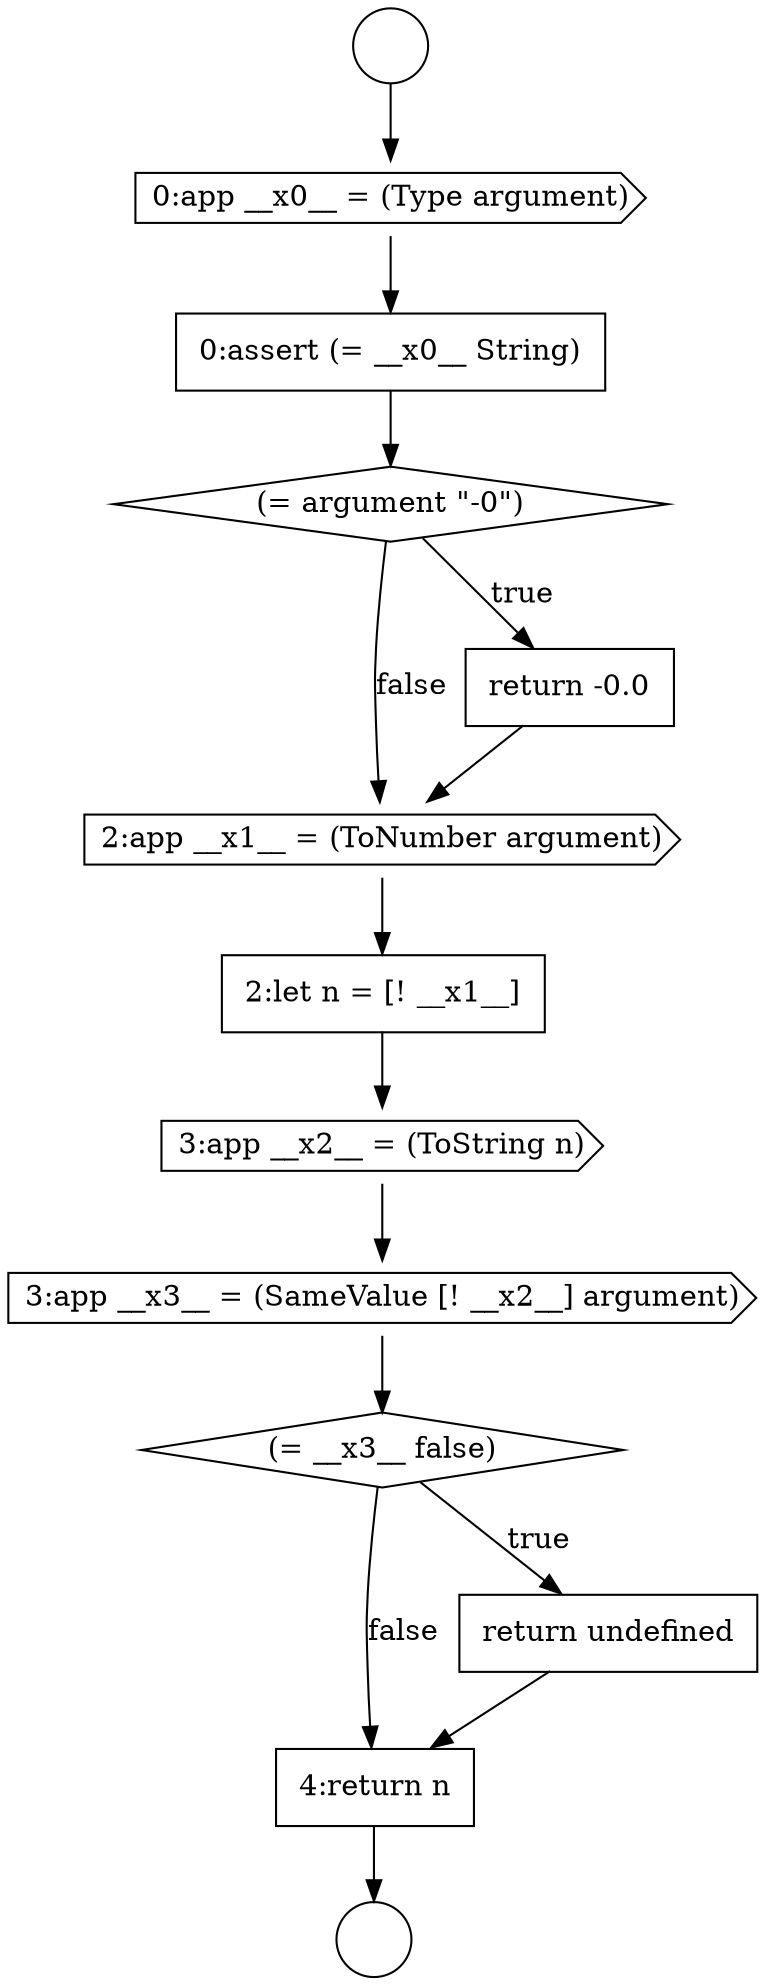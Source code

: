 digraph {
  node468 [shape=none, margin=0, label=<<font color="black">
    <table border="0" cellborder="1" cellspacing="0" cellpadding="10">
      <tr><td align="left">4:return n</td></tr>
    </table>
  </font>> color="black" fillcolor="white" style=filled]
  node460 [shape=diamond, label=<<font color="black">(= argument &quot;-0&quot;)</font>> color="black" fillcolor="white" style=filled]
  node457 [shape=circle label=" " color="black" fillcolor="white" style=filled]
  node466 [shape=diamond, label=<<font color="black">(= __x3__ false)</font>> color="black" fillcolor="white" style=filled]
  node462 [shape=cds, label=<<font color="black">2:app __x1__ = (ToNumber argument)</font>> color="black" fillcolor="white" style=filled]
  node458 [shape=cds, label=<<font color="black">0:app __x0__ = (Type argument)</font>> color="black" fillcolor="white" style=filled]
  node463 [shape=none, margin=0, label=<<font color="black">
    <table border="0" cellborder="1" cellspacing="0" cellpadding="10">
      <tr><td align="left">2:let n = [! __x1__]</td></tr>
    </table>
  </font>> color="black" fillcolor="white" style=filled]
  node465 [shape=cds, label=<<font color="black">3:app __x3__ = (SameValue [! __x2__] argument)</font>> color="black" fillcolor="white" style=filled]
  node467 [shape=none, margin=0, label=<<font color="black">
    <table border="0" cellborder="1" cellspacing="0" cellpadding="10">
      <tr><td align="left">return undefined</td></tr>
    </table>
  </font>> color="black" fillcolor="white" style=filled]
  node461 [shape=none, margin=0, label=<<font color="black">
    <table border="0" cellborder="1" cellspacing="0" cellpadding="10">
      <tr><td align="left">return -0.0</td></tr>
    </table>
  </font>> color="black" fillcolor="white" style=filled]
  node456 [shape=circle label=" " color="black" fillcolor="white" style=filled]
  node464 [shape=cds, label=<<font color="black">3:app __x2__ = (ToString n)</font>> color="black" fillcolor="white" style=filled]
  node459 [shape=none, margin=0, label=<<font color="black">
    <table border="0" cellborder="1" cellspacing="0" cellpadding="10">
      <tr><td align="left">0:assert (= __x0__ String)</td></tr>
    </table>
  </font>> color="black" fillcolor="white" style=filled]
  node463 -> node464 [ color="black"]
  node459 -> node460 [ color="black"]
  node465 -> node466 [ color="black"]
  node461 -> node462 [ color="black"]
  node464 -> node465 [ color="black"]
  node456 -> node458 [ color="black"]
  node468 -> node457 [ color="black"]
  node466 -> node467 [label=<<font color="black">true</font>> color="black"]
  node466 -> node468 [label=<<font color="black">false</font>> color="black"]
  node467 -> node468 [ color="black"]
  node458 -> node459 [ color="black"]
  node462 -> node463 [ color="black"]
  node460 -> node461 [label=<<font color="black">true</font>> color="black"]
  node460 -> node462 [label=<<font color="black">false</font>> color="black"]
}
